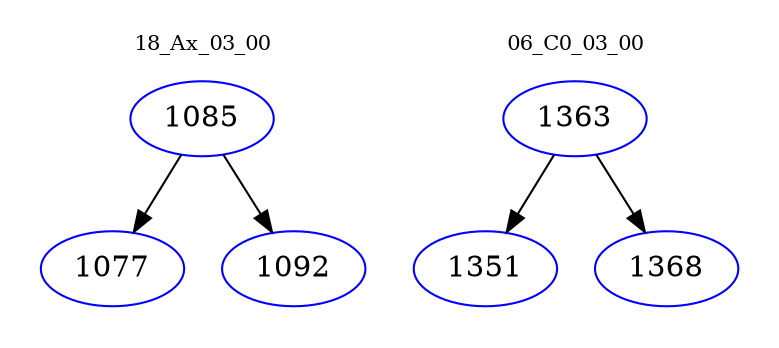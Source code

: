 digraph{
subgraph cluster_0 {
color = white
label = "18_Ax_03_00";
fontsize=10;
T0_1085 [label="1085", color="blue"]
T0_1085 -> T0_1077 [color="black"]
T0_1077 [label="1077", color="blue"]
T0_1085 -> T0_1092 [color="black"]
T0_1092 [label="1092", color="blue"]
}
subgraph cluster_1 {
color = white
label = "06_C0_03_00";
fontsize=10;
T1_1363 [label="1363", color="blue"]
T1_1363 -> T1_1351 [color="black"]
T1_1351 [label="1351", color="blue"]
T1_1363 -> T1_1368 [color="black"]
T1_1368 [label="1368", color="blue"]
}
}
